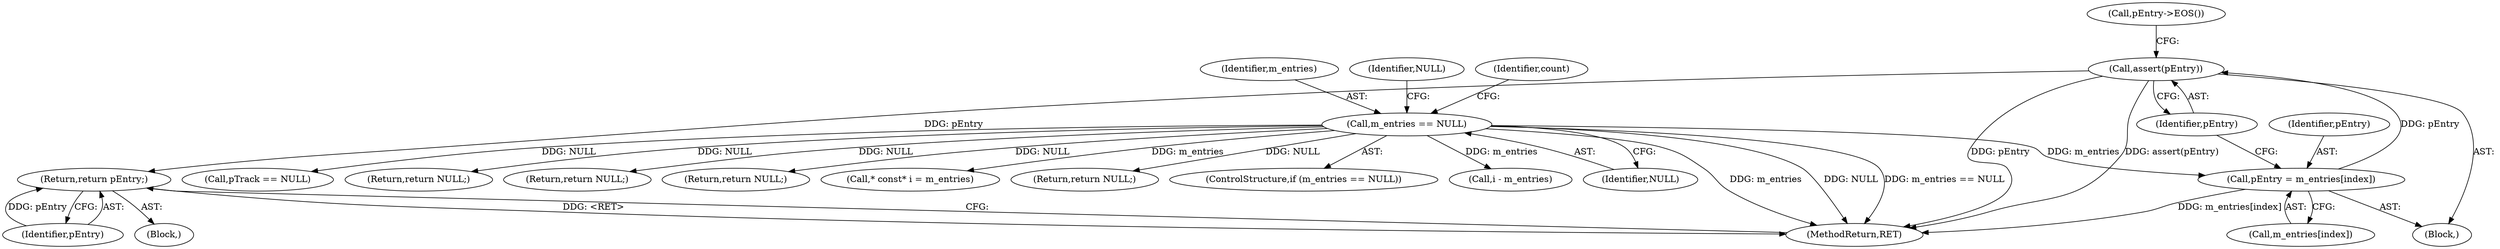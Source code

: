 digraph "0_Android_04839626ed859623901ebd3a5fd483982186b59d_78@API" {
"1000167" [label="(Call,assert(pEntry))"];
"1000162" [label="(Call,pEntry = m_entries[index])"];
"1000116" [label="(Call,m_entries == NULL)"];
"1000189" [label="(Return,return pEntry;)"];
"1000164" [label="(Call,m_entries[index])"];
"1000302" [label="(MethodReturn,RET)"];
"1000163" [label="(Identifier,pEntry)"];
"1000123" [label="(Identifier,count)"];
"1000272" [label="(Call,pTrack == NULL)"];
"1000300" [label="(Return,return NULL;)"];
"1000189" [label="(Return,return pEntry;)"];
"1000190" [label="(Identifier,pEntry)"];
"1000129" [label="(Return,return NULL;)"];
"1000167" [label="(Call,assert(pEntry))"];
"1000188" [label="(Block,)"];
"1000119" [label="(Return,return NULL;)"];
"1000162" [label="(Call,pEntry = m_entries[index])"];
"1000192" [label="(Call,* const* i = m_entries)"];
"1000147" [label="(Block,)"];
"1000117" [label="(Identifier,m_entries)"];
"1000252" [label="(Return,return NULL;)"];
"1000120" [label="(Identifier,NULL)"];
"1000115" [label="(ControlStructure,if (m_entries == NULL))"];
"1000116" [label="(Call,m_entries == NULL)"];
"1000208" [label="(Call,i - m_entries)"];
"1000171" [label="(Call,pEntry->EOS())"];
"1000168" [label="(Identifier,pEntry)"];
"1000118" [label="(Identifier,NULL)"];
"1000167" -> "1000147"  [label="AST: "];
"1000167" -> "1000168"  [label="CFG: "];
"1000168" -> "1000167"  [label="AST: "];
"1000171" -> "1000167"  [label="CFG: "];
"1000167" -> "1000302"  [label="DDG: pEntry"];
"1000167" -> "1000302"  [label="DDG: assert(pEntry)"];
"1000162" -> "1000167"  [label="DDG: pEntry"];
"1000167" -> "1000189"  [label="DDG: pEntry"];
"1000162" -> "1000147"  [label="AST: "];
"1000162" -> "1000164"  [label="CFG: "];
"1000163" -> "1000162"  [label="AST: "];
"1000164" -> "1000162"  [label="AST: "];
"1000168" -> "1000162"  [label="CFG: "];
"1000162" -> "1000302"  [label="DDG: m_entries[index]"];
"1000116" -> "1000162"  [label="DDG: m_entries"];
"1000116" -> "1000115"  [label="AST: "];
"1000116" -> "1000118"  [label="CFG: "];
"1000117" -> "1000116"  [label="AST: "];
"1000118" -> "1000116"  [label="AST: "];
"1000120" -> "1000116"  [label="CFG: "];
"1000123" -> "1000116"  [label="CFG: "];
"1000116" -> "1000302"  [label="DDG: m_entries"];
"1000116" -> "1000302"  [label="DDG: NULL"];
"1000116" -> "1000302"  [label="DDG: m_entries == NULL"];
"1000116" -> "1000119"  [label="DDG: NULL"];
"1000116" -> "1000129"  [label="DDG: NULL"];
"1000116" -> "1000192"  [label="DDG: m_entries"];
"1000116" -> "1000208"  [label="DDG: m_entries"];
"1000116" -> "1000252"  [label="DDG: NULL"];
"1000116" -> "1000272"  [label="DDG: NULL"];
"1000116" -> "1000300"  [label="DDG: NULL"];
"1000189" -> "1000188"  [label="AST: "];
"1000189" -> "1000190"  [label="CFG: "];
"1000190" -> "1000189"  [label="AST: "];
"1000302" -> "1000189"  [label="CFG: "];
"1000189" -> "1000302"  [label="DDG: <RET>"];
"1000190" -> "1000189"  [label="DDG: pEntry"];
}
